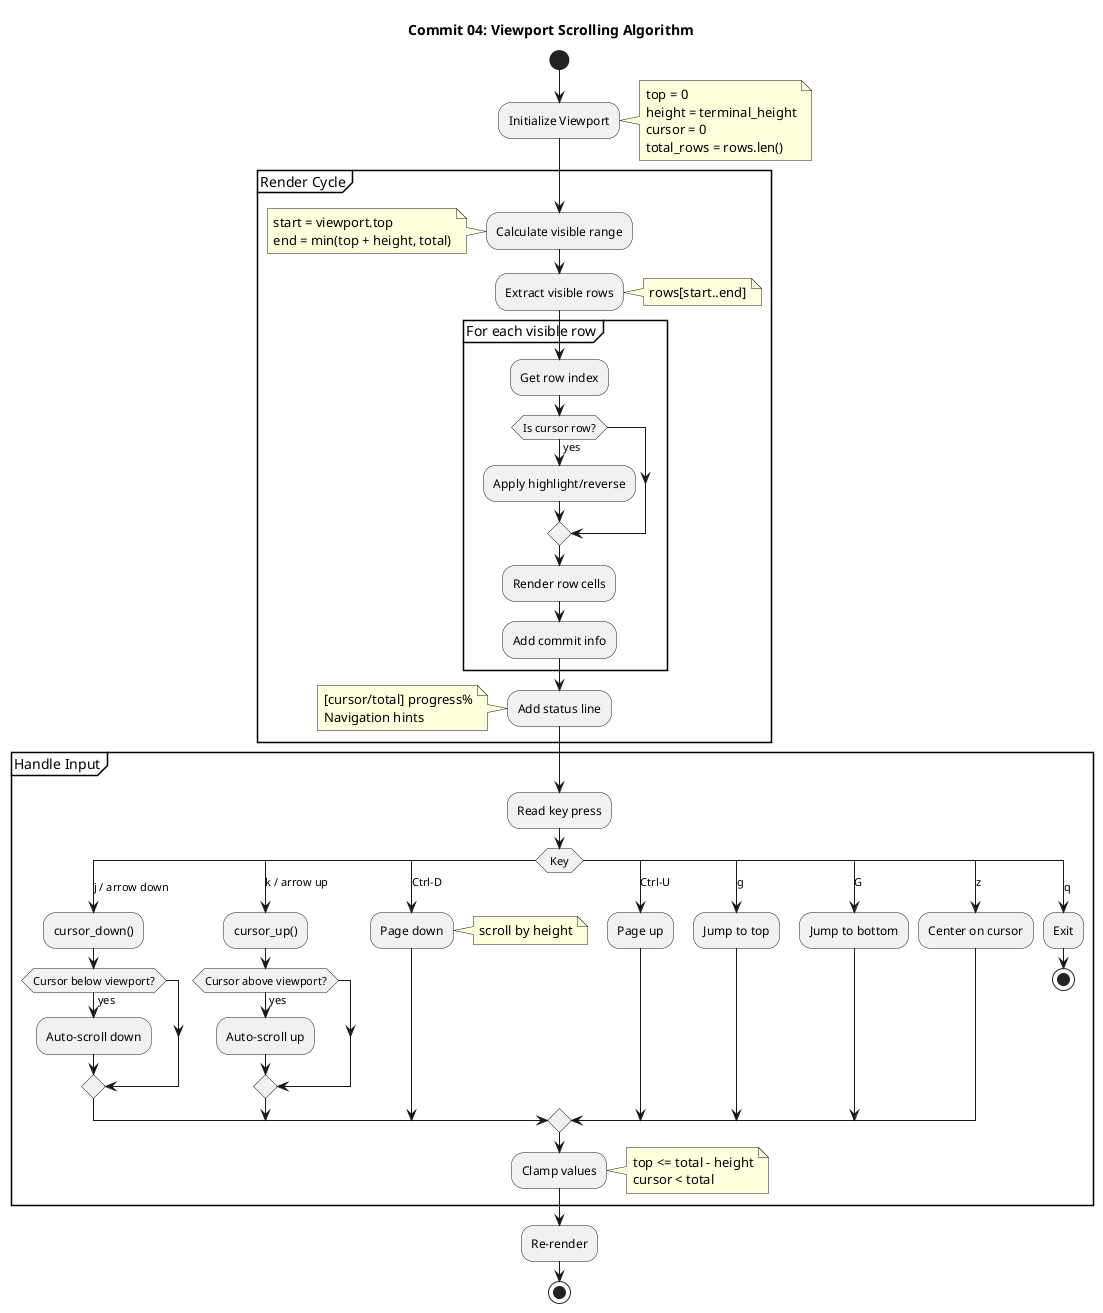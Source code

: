 @startuml algorithm_flow
title Commit 04: Viewport Scrolling Algorithm

start

:Initialize Viewport;
note right
  top = 0
  height = terminal_height
  cursor = 0
  total_rows = rows.len()
end note

partition "Render Cycle" {
  :Calculate visible range;
  note left
    start = viewport.top
    end = min(top + height, total)
  end note

  :Extract visible rows;
  note right: rows[start..end]

  partition "For each visible row" {
    :Get row index;

    if (Is cursor row?) then (yes)
      :Apply highlight/reverse;
    endif

    :Render row cells;
    :Add commit info;
  }

  :Add status line;
  note left
    [cursor/total] progress%
    Navigation hints
  end note
}

partition "Handle Input" {
  :Read key press;

  switch (Key)
  case (j / arrow down)
    :cursor_down();
    if (Cursor below viewport?) then (yes)
      :Auto-scroll down;
    endif
  case (k / arrow up)
    :cursor_up();
    if (Cursor above viewport?) then (yes)
      :Auto-scroll up;
    endif
  case (Ctrl-D)
    :Page down;
    note right: scroll by height
  case (Ctrl-U)
    :Page up;
  case (g)
    :Jump to top;
  case (G)
    :Jump to bottom;
  case (z)
    :Center on cursor;
  case (q)
    :Exit;
    stop
  endswitch

  :Clamp values;
  note right
    top <= total - height
    cursor < total
  end note
}

:Re-render;

stop

@enduml